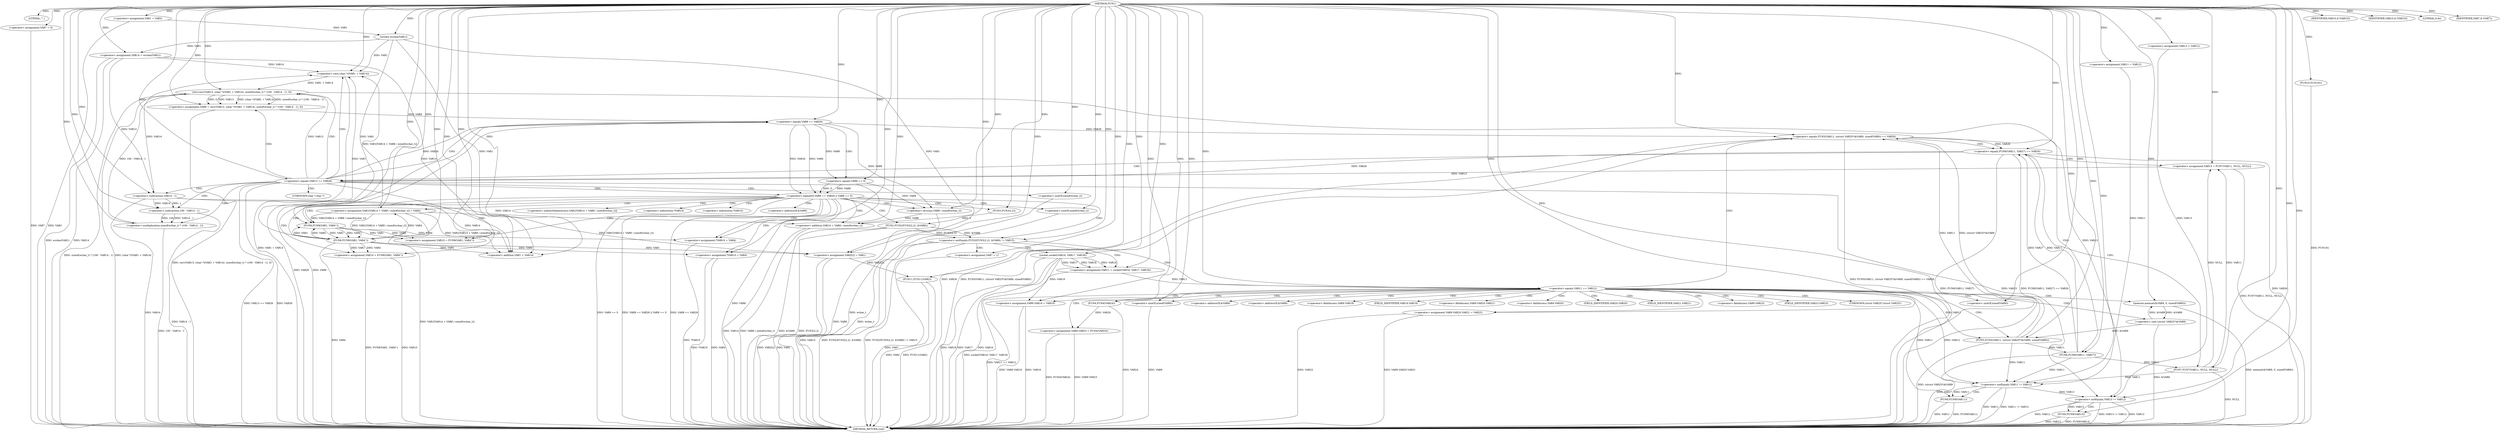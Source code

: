 digraph FUN1 {  
"1000100" [label = "(METHOD,FUN1)" ]
"1000303" [label = "(METHOD_RETURN,void)" ]
"1000104" [label = "(LITERAL,\"\",)" ]
"1000105" [label = "(<operator>.assignment,VAR1 = VAR3)" ]
"1000111" [label = "(<operator>.assignment,VAR7 = 0)" ]
"1000118" [label = "(<operator>.assignment,VAR11 = VAR12)" ]
"1000122" [label = "(<operator>.assignment,VAR13 = VAR12)" ]
"1000126" [label = "(<operator>.assignment,VAR14 = wcslen(VAR1))" ]
"1000128" [label = "(wcslen,wcslen(VAR1))" ]
"1000133" [label = "(<operator>.notEquals,FUN2(FUN3(2,2), &VAR6) != VAR15)" ]
"1000134" [label = "(FUN2,FUN2(FUN3(2,2), &VAR6))" ]
"1000135" [label = "(FUN3,FUN3(2,2))" ]
"1000143" [label = "(<operator>.assignment,VAR7 = 1)" ]
"1000146" [label = "(<operator>.assignment,VAR11 = socket(VAR16, VAR17, VAR18))" ]
"1000148" [label = "(socket,socket(VAR16, VAR17, VAR18))" ]
"1000153" [label = "(<operator>.equals,VAR11 == VAR12)" ]
"1000158" [label = "(memset,memset(&VAR9, 0, sizeof(VAR9)))" ]
"1000162" [label = "(<operator>.sizeOf,sizeof(VAR9))" ]
"1000164" [label = "(<operator>.assignment,VAR9.VAR19 = VAR16)" ]
"1000169" [label = "(<operator>.assignment,VAR9.VAR20.VAR21 = VAR22)" ]
"1000176" [label = "(<operator>.assignment,VAR9.VAR23 = FUN4(VAR24))" ]
"1000180" [label = "(FUN4,FUN4(VAR24))" ]
"1000183" [label = "(<operator>.equals,FUN5(VAR11, (struct VAR25*)&VAR9, sizeof(VAR9)) == VAR26)" ]
"1000184" [label = "(FUN5,FUN5(VAR11, (struct VAR25*)&VAR9, sizeof(VAR9)))" ]
"1000186" [label = "(<operator>.cast,(struct VAR25*)&VAR9)" ]
"1000190" [label = "(<operator>.sizeOf,sizeof(VAR9))" ]
"1000196" [label = "(<operator>.equals,FUN6(VAR11, VAR27) == VAR26)" ]
"1000197" [label = "(FUN6,FUN6(VAR11, VAR27))" ]
"1000203" [label = "(<operator>.assignment,VAR13 = FUN7(VAR11, NULL, NULL))" ]
"1000205" [label = "(FUN7,FUN7(VAR11, NULL, NULL))" ]
"1000210" [label = "(<operator>.equals,VAR13 == VAR26)" ]
"1000215" [label = "(<operator>.assignment,VAR8 = recv(VAR13, (char *)(VAR1 + VAR14), sizeof(wchar_t) * (100 - VAR14 - 1), 0))" ]
"1000217" [label = "(recv,recv(VAR13, (char *)(VAR1 + VAR14), sizeof(wchar_t) * (100 - VAR14 - 1), 0))" ]
"1000219" [label = "(<operator>.cast,(char *)(VAR1 + VAR14))" ]
"1000221" [label = "(<operator>.addition,VAR1 + VAR14)" ]
"1000224" [label = "(<operator>.multiplication,sizeof(wchar_t) * (100 - VAR14 - 1))" ]
"1000225" [label = "(<operator>.sizeOf,sizeof(wchar_t))" ]
"1000227" [label = "(<operator>.subtraction,100 - VAR14 - 1)" ]
"1000229" [label = "(<operator>.subtraction,VAR14 - 1)" ]
"1000234" [label = "(<operator>.logicalOr,VAR8 == VAR26 || VAR8 == 0)" ]
"1000235" [label = "(<operator>.equals,VAR8 == VAR26)" ]
"1000238" [label = "(<operator>.equals,VAR8 == 0)" ]
"1000243" [label = "(<operator>.assignment,VAR1[VAR14 + VAR8 / sizeof(wchar_t)] = VAR4)" ]
"1000246" [label = "(<operator>.addition,VAR14 + VAR8 / sizeof(wchar_t))" ]
"1000248" [label = "(<operator>.division,VAR8 / sizeof(wchar_t))" ]
"1000250" [label = "(<operator>.sizeOf,sizeof(wchar_t))" ]
"1000253" [label = "(<operator>.assignment,VAR10 = FUN8(VAR1, VAR4''))" ]
"1000255" [label = "(FUN8,FUN8(VAR1, VAR4''))" ]
"1000259" [label = "(IDENTIFIER,VAR10,if (VAR10))" ]
"1000261" [label = "(<operator>.assignment,*VAR10 = VAR4)" ]
"1000265" [label = "(<operator>.assignment,VAR10 = FUN8(VAR1, VAR4''))" ]
"1000267" [label = "(FUN8,FUN8(VAR1, VAR4''))" ]
"1000271" [label = "(IDENTIFIER,VAR10,if (VAR10))" ]
"1000273" [label = "(<operator>.assignment,*VAR10 = VAR4)" ]
"1000277" [label = "(LITERAL,0,do)" ]
"1000279" [label = "(<operator>.notEquals,VAR11 != VAR12)" ]
"1000283" [label = "(FUN9,FUN9(VAR11))" ]
"1000286" [label = "(<operator>.notEquals,VAR13 != VAR12)" ]
"1000290" [label = "(FUN9,FUN9(VAR13))" ]
"1000293" [label = "(IDENTIFIER,VAR7,if (VAR7))" ]
"1000295" [label = "(FUN10,FUN10())" ]
"1000296" [label = "(<operator>.assignment,VAR2[2] = VAR1)" ]
"1000301" [label = "(FUN11,FUN11(VAR2))" ]
"1000138" [label = "(<operator>.addressOf,&VAR6)" ]
"1000159" [label = "(<operator>.addressOf,&VAR9)" ]
"1000165" [label = "(<operator>.fieldAccess,VAR9.VAR19)" ]
"1000167" [label = "(FIELD_IDENTIFIER,VAR19,VAR19)" ]
"1000170" [label = "(<operator>.fieldAccess,VAR9.VAR20.VAR21)" ]
"1000171" [label = "(<operator>.fieldAccess,VAR9.VAR20)" ]
"1000173" [label = "(FIELD_IDENTIFIER,VAR20,VAR20)" ]
"1000174" [label = "(FIELD_IDENTIFIER,VAR21,VAR21)" ]
"1000177" [label = "(<operator>.fieldAccess,VAR9.VAR23)" ]
"1000179" [label = "(FIELD_IDENTIFIER,VAR23,VAR23)" ]
"1000187" [label = "(UNKNOWN,struct VAR25*,struct VAR25*)" ]
"1000188" [label = "(<operator>.addressOf,&VAR9)" ]
"1000220" [label = "(UNKNOWN,char *,char *)" ]
"1000244" [label = "(<operator>.indirectIndexAccess,VAR1[VAR14 + VAR8 / sizeof(wchar_t)])" ]
"1000262" [label = "(<operator>.indirection,*VAR10)" ]
"1000274" [label = "(<operator>.indirection,*VAR10)" ]
  "1000235" -> "1000303"  [ label = "DDG: VAR26"] 
  "1000134" -> "1000303"  [ label = "DDG: FUN3(2,2)"] 
  "1000203" -> "1000303"  [ label = "DDG: FUN7(VAR11, NULL, NULL)"] 
  "1000186" -> "1000303"  [ label = "DDG: &VAR9"] 
  "1000246" -> "1000303"  [ label = "DDG: VAR8 / sizeof(wchar_t)"] 
  "1000164" -> "1000303"  [ label = "DDG: VAR16"] 
  "1000286" -> "1000303"  [ label = "DDG: VAR13 != VAR12"] 
  "1000184" -> "1000303"  [ label = "DDG: (struct VAR25*)&VAR9"] 
  "1000290" -> "1000303"  [ label = "DDG: VAR13"] 
  "1000219" -> "1000303"  [ label = "DDG: VAR1 + VAR14"] 
  "1000250" -> "1000303"  [ label = "DDG: wchar_t"] 
  "1000224" -> "1000303"  [ label = "DDG: 100 - VAR14 - 1"] 
  "1000283" -> "1000303"  [ label = "DDG: VAR11"] 
  "1000210" -> "1000303"  [ label = "DDG: VAR13 == VAR26"] 
  "1000105" -> "1000303"  [ label = "DDG: VAR3"] 
  "1000235" -> "1000303"  [ label = "DDG: VAR8"] 
  "1000148" -> "1000303"  [ label = "DDG: VAR18"] 
  "1000238" -> "1000303"  [ label = "DDG: VAR8"] 
  "1000290" -> "1000303"  [ label = "DDG: FUN9(VAR13)"] 
  "1000234" -> "1000303"  [ label = "DDG: VAR8 == VAR26"] 
  "1000279" -> "1000303"  [ label = "DDG: VAR11"] 
  "1000196" -> "1000303"  [ label = "DDG: VAR26"] 
  "1000286" -> "1000303"  [ label = "DDG: VAR13"] 
  "1000225" -> "1000303"  [ label = "DDG: wchar_t"] 
  "1000217" -> "1000303"  [ label = "DDG: (char *)(VAR1 + VAR14)"] 
  "1000215" -> "1000303"  [ label = "DDG: recv(VAR13, (char *)(VAR1 + VAR14), sizeof(wchar_t) * (100 - VAR14 - 1), 0)"] 
  "1000234" -> "1000303"  [ label = "DDG: VAR8 == 0"] 
  "1000267" -> "1000303"  [ label = "DDG: VAR4"] 
  "1000133" -> "1000303"  [ label = "DDG: VAR15"] 
  "1000183" -> "1000303"  [ label = "DDG: FUN5(VAR11, (struct VAR25*)&VAR9, sizeof(VAR9))"] 
  "1000227" -> "1000303"  [ label = "DDG: VAR14 - 1"] 
  "1000158" -> "1000303"  [ label = "DDG: memset(&VAR9, 0, sizeof(VAR9))"] 
  "1000143" -> "1000303"  [ label = "DDG: VAR7"] 
  "1000265" -> "1000303"  [ label = "DDG: FUN8(VAR1, VAR4'')"] 
  "1000133" -> "1000303"  [ label = "DDG: FUN2(FUN3(2,2), &VAR6)"] 
  "1000180" -> "1000303"  [ label = "DDG: VAR24"] 
  "1000301" -> "1000303"  [ label = "DDG: FUN11(VAR2)"] 
  "1000190" -> "1000303"  [ label = "DDG: VAR9"] 
  "1000273" -> "1000303"  [ label = "DDG: *VAR10"] 
  "1000176" -> "1000303"  [ label = "DDG: FUN4(VAR24)"] 
  "1000205" -> "1000303"  [ label = "DDG: NULL"] 
  "1000148" -> "1000303"  [ label = "DDG: VAR16"] 
  "1000146" -> "1000303"  [ label = "DDG: socket(VAR16, VAR17, VAR18)"] 
  "1000126" -> "1000303"  [ label = "DDG: VAR14"] 
  "1000265" -> "1000303"  [ label = "DDG: VAR10"] 
  "1000153" -> "1000303"  [ label = "DDG: VAR11 == VAR12"] 
  "1000301" -> "1000303"  [ label = "DDG: VAR2"] 
  "1000273" -> "1000303"  [ label = "DDG: VAR4"] 
  "1000296" -> "1000303"  [ label = "DDG: VAR1"] 
  "1000133" -> "1000303"  [ label = "DDG: FUN2(FUN3(2,2), &VAR6) != VAR15"] 
  "1000111" -> "1000303"  [ label = "DDG: VAR7"] 
  "1000210" -> "1000303"  [ label = "DDG: VAR26"] 
  "1000296" -> "1000303"  [ label = "DDG: VAR2[2]"] 
  "1000261" -> "1000303"  [ label = "DDG: *VAR10"] 
  "1000295" -> "1000303"  [ label = "DDG: FUN10()"] 
  "1000196" -> "1000303"  [ label = "DDG: FUN6(VAR11, VAR27)"] 
  "1000197" -> "1000303"  [ label = "DDG: VAR27"] 
  "1000234" -> "1000303"  [ label = "DDG: VAR8 == VAR26 || VAR8 == 0"] 
  "1000286" -> "1000303"  [ label = "DDG: VAR12"] 
  "1000229" -> "1000303"  [ label = "DDG: VAR14"] 
  "1000176" -> "1000303"  [ label = "DDG: VAR9.VAR23"] 
  "1000243" -> "1000303"  [ label = "DDG: VAR1[VAR14 + VAR8 / sizeof(wchar_t)]"] 
  "1000169" -> "1000303"  [ label = "DDG: VAR9.VAR20.VAR21"] 
  "1000148" -> "1000303"  [ label = "DDG: VAR17"] 
  "1000126" -> "1000303"  [ label = "DDG: wcslen(VAR1)"] 
  "1000134" -> "1000303"  [ label = "DDG: &VAR6"] 
  "1000196" -> "1000303"  [ label = "DDG: FUN6(VAR11, VAR27) == VAR26"] 
  "1000283" -> "1000303"  [ label = "DDG: FUN9(VAR11)"] 
  "1000279" -> "1000303"  [ label = "DDG: VAR11 != VAR12"] 
  "1000183" -> "1000303"  [ label = "DDG: FUN5(VAR11, (struct VAR25*)&VAR9, sizeof(VAR9)) == VAR26"] 
  "1000183" -> "1000303"  [ label = "DDG: VAR26"] 
  "1000169" -> "1000303"  [ label = "DDG: VAR22"] 
  "1000246" -> "1000303"  [ label = "DDG: VAR14"] 
  "1000248" -> "1000303"  [ label = "DDG: VAR8"] 
  "1000217" -> "1000303"  [ label = "DDG: sizeof(wchar_t) * (100 - VAR14 - 1)"] 
  "1000164" -> "1000303"  [ label = "DDG: VAR9.VAR19"] 
  "1000100" -> "1000104"  [ label = "DDG: "] 
  "1000100" -> "1000105"  [ label = "DDG: "] 
  "1000100" -> "1000111"  [ label = "DDG: "] 
  "1000100" -> "1000118"  [ label = "DDG: "] 
  "1000100" -> "1000122"  [ label = "DDG: "] 
  "1000128" -> "1000126"  [ label = "DDG: VAR1"] 
  "1000100" -> "1000126"  [ label = "DDG: "] 
  "1000105" -> "1000128"  [ label = "DDG: VAR1"] 
  "1000100" -> "1000128"  [ label = "DDG: "] 
  "1000134" -> "1000133"  [ label = "DDG: FUN3(2,2)"] 
  "1000134" -> "1000133"  [ label = "DDG: &VAR6"] 
  "1000135" -> "1000134"  [ label = "DDG: 2"] 
  "1000100" -> "1000135"  [ label = "DDG: "] 
  "1000100" -> "1000133"  [ label = "DDG: "] 
  "1000100" -> "1000143"  [ label = "DDG: "] 
  "1000148" -> "1000146"  [ label = "DDG: VAR16"] 
  "1000148" -> "1000146"  [ label = "DDG: VAR17"] 
  "1000148" -> "1000146"  [ label = "DDG: VAR18"] 
  "1000100" -> "1000146"  [ label = "DDG: "] 
  "1000100" -> "1000148"  [ label = "DDG: "] 
  "1000146" -> "1000153"  [ label = "DDG: VAR11"] 
  "1000100" -> "1000153"  [ label = "DDG: "] 
  "1000186" -> "1000158"  [ label = "DDG: &VAR9"] 
  "1000100" -> "1000158"  [ label = "DDG: "] 
  "1000100" -> "1000162"  [ label = "DDG: "] 
  "1000148" -> "1000164"  [ label = "DDG: VAR16"] 
  "1000100" -> "1000164"  [ label = "DDG: "] 
  "1000100" -> "1000169"  [ label = "DDG: "] 
  "1000180" -> "1000176"  [ label = "DDG: VAR24"] 
  "1000100" -> "1000180"  [ label = "DDG: "] 
  "1000184" -> "1000183"  [ label = "DDG: VAR11"] 
  "1000184" -> "1000183"  [ label = "DDG: (struct VAR25*)&VAR9"] 
  "1000153" -> "1000184"  [ label = "DDG: VAR11"] 
  "1000100" -> "1000184"  [ label = "DDG: "] 
  "1000186" -> "1000184"  [ label = "DDG: &VAR9"] 
  "1000158" -> "1000186"  [ label = "DDG: &VAR9"] 
  "1000100" -> "1000190"  [ label = "DDG: "] 
  "1000235" -> "1000183"  [ label = "DDG: VAR26"] 
  "1000100" -> "1000183"  [ label = "DDG: "] 
  "1000197" -> "1000196"  [ label = "DDG: VAR11"] 
  "1000197" -> "1000196"  [ label = "DDG: VAR27"] 
  "1000184" -> "1000197"  [ label = "DDG: VAR11"] 
  "1000100" -> "1000197"  [ label = "DDG: "] 
  "1000183" -> "1000196"  [ label = "DDG: VAR26"] 
  "1000100" -> "1000196"  [ label = "DDG: "] 
  "1000205" -> "1000203"  [ label = "DDG: VAR11"] 
  "1000205" -> "1000203"  [ label = "DDG: NULL"] 
  "1000100" -> "1000203"  [ label = "DDG: "] 
  "1000197" -> "1000205"  [ label = "DDG: VAR11"] 
  "1000100" -> "1000205"  [ label = "DDG: "] 
  "1000203" -> "1000210"  [ label = "DDG: VAR13"] 
  "1000100" -> "1000210"  [ label = "DDG: "] 
  "1000196" -> "1000210"  [ label = "DDG: VAR26"] 
  "1000217" -> "1000215"  [ label = "DDG: VAR13"] 
  "1000217" -> "1000215"  [ label = "DDG: (char *)(VAR1 + VAR14)"] 
  "1000217" -> "1000215"  [ label = "DDG: sizeof(wchar_t) * (100 - VAR14 - 1)"] 
  "1000217" -> "1000215"  [ label = "DDG: 0"] 
  "1000100" -> "1000215"  [ label = "DDG: "] 
  "1000210" -> "1000217"  [ label = "DDG: VAR13"] 
  "1000100" -> "1000217"  [ label = "DDG: "] 
  "1000219" -> "1000217"  [ label = "DDG: VAR1 + VAR14"] 
  "1000243" -> "1000219"  [ label = "DDG: VAR1[VAR14 + VAR8 / sizeof(wchar_t)]"] 
  "1000267" -> "1000219"  [ label = "DDG: VAR1"] 
  "1000128" -> "1000219"  [ label = "DDG: VAR1"] 
  "1000100" -> "1000219"  [ label = "DDG: "] 
  "1000126" -> "1000219"  [ label = "DDG: VAR14"] 
  "1000229" -> "1000219"  [ label = "DDG: VAR14"] 
  "1000243" -> "1000221"  [ label = "DDG: VAR1[VAR14 + VAR8 / sizeof(wchar_t)]"] 
  "1000267" -> "1000221"  [ label = "DDG: VAR1"] 
  "1000128" -> "1000221"  [ label = "DDG: VAR1"] 
  "1000100" -> "1000221"  [ label = "DDG: "] 
  "1000126" -> "1000221"  [ label = "DDG: VAR14"] 
  "1000229" -> "1000221"  [ label = "DDG: VAR14"] 
  "1000224" -> "1000217"  [ label = "DDG: 100 - VAR14 - 1"] 
  "1000100" -> "1000224"  [ label = "DDG: "] 
  "1000100" -> "1000225"  [ label = "DDG: "] 
  "1000227" -> "1000224"  [ label = "DDG: 100"] 
  "1000227" -> "1000224"  [ label = "DDG: VAR14 - 1"] 
  "1000100" -> "1000227"  [ label = "DDG: "] 
  "1000229" -> "1000227"  [ label = "DDG: VAR14"] 
  "1000229" -> "1000227"  [ label = "DDG: 1"] 
  "1000100" -> "1000229"  [ label = "DDG: "] 
  "1000126" -> "1000229"  [ label = "DDG: VAR14"] 
  "1000235" -> "1000234"  [ label = "DDG: VAR8"] 
  "1000235" -> "1000234"  [ label = "DDG: VAR26"] 
  "1000215" -> "1000235"  [ label = "DDG: VAR8"] 
  "1000100" -> "1000235"  [ label = "DDG: "] 
  "1000210" -> "1000235"  [ label = "DDG: VAR26"] 
  "1000238" -> "1000234"  [ label = "DDG: VAR8"] 
  "1000238" -> "1000234"  [ label = "DDG: 0"] 
  "1000235" -> "1000238"  [ label = "DDG: VAR8"] 
  "1000100" -> "1000238"  [ label = "DDG: "] 
  "1000267" -> "1000243"  [ label = "DDG: VAR4"] 
  "1000100" -> "1000243"  [ label = "DDG: "] 
  "1000229" -> "1000246"  [ label = "DDG: VAR14"] 
  "1000100" -> "1000246"  [ label = "DDG: "] 
  "1000248" -> "1000246"  [ label = "DDG: VAR8"] 
  "1000235" -> "1000248"  [ label = "DDG: VAR8"] 
  "1000238" -> "1000248"  [ label = "DDG: VAR8"] 
  "1000100" -> "1000248"  [ label = "DDG: "] 
  "1000100" -> "1000250"  [ label = "DDG: "] 
  "1000255" -> "1000253"  [ label = "DDG: VAR1"] 
  "1000255" -> "1000253"  [ label = "DDG: VAR4"] 
  "1000100" -> "1000253"  [ label = "DDG: "] 
  "1000243" -> "1000255"  [ label = "DDG: VAR1[VAR14 + VAR8 / sizeof(wchar_t)]"] 
  "1000100" -> "1000255"  [ label = "DDG: "] 
  "1000267" -> "1000255"  [ label = "DDG: VAR1"] 
  "1000128" -> "1000255"  [ label = "DDG: VAR1"] 
  "1000267" -> "1000255"  [ label = "DDG: VAR4"] 
  "1000100" -> "1000259"  [ label = "DDG: "] 
  "1000255" -> "1000261"  [ label = "DDG: VAR4"] 
  "1000100" -> "1000261"  [ label = "DDG: "] 
  "1000267" -> "1000265"  [ label = "DDG: VAR1"] 
  "1000267" -> "1000265"  [ label = "DDG: VAR4"] 
  "1000100" -> "1000265"  [ label = "DDG: "] 
  "1000243" -> "1000267"  [ label = "DDG: VAR1[VAR14 + VAR8 / sizeof(wchar_t)]"] 
  "1000255" -> "1000267"  [ label = "DDG: VAR1"] 
  "1000100" -> "1000267"  [ label = "DDG: "] 
  "1000255" -> "1000267"  [ label = "DDG: VAR4"] 
  "1000100" -> "1000271"  [ label = "DDG: "] 
  "1000267" -> "1000273"  [ label = "DDG: VAR4"] 
  "1000100" -> "1000273"  [ label = "DDG: "] 
  "1000100" -> "1000277"  [ label = "DDG: "] 
  "1000184" -> "1000279"  [ label = "DDG: VAR11"] 
  "1000205" -> "1000279"  [ label = "DDG: VAR11"] 
  "1000153" -> "1000279"  [ label = "DDG: VAR11"] 
  "1000118" -> "1000279"  [ label = "DDG: VAR11"] 
  "1000197" -> "1000279"  [ label = "DDG: VAR11"] 
  "1000100" -> "1000279"  [ label = "DDG: "] 
  "1000153" -> "1000279"  [ label = "DDG: VAR12"] 
  "1000279" -> "1000283"  [ label = "DDG: VAR11"] 
  "1000100" -> "1000283"  [ label = "DDG: "] 
  "1000122" -> "1000286"  [ label = "DDG: VAR13"] 
  "1000217" -> "1000286"  [ label = "DDG: VAR13"] 
  "1000210" -> "1000286"  [ label = "DDG: VAR13"] 
  "1000100" -> "1000286"  [ label = "DDG: "] 
  "1000279" -> "1000286"  [ label = "DDG: VAR12"] 
  "1000286" -> "1000290"  [ label = "DDG: VAR13"] 
  "1000100" -> "1000290"  [ label = "DDG: "] 
  "1000100" -> "1000293"  [ label = "DDG: "] 
  "1000100" -> "1000295"  [ label = "DDG: "] 
  "1000243" -> "1000296"  [ label = "DDG: VAR1[VAR14 + VAR8 / sizeof(wchar_t)]"] 
  "1000267" -> "1000296"  [ label = "DDG: VAR1"] 
  "1000128" -> "1000296"  [ label = "DDG: VAR1"] 
  "1000100" -> "1000296"  [ label = "DDG: "] 
  "1000296" -> "1000301"  [ label = "DDG: VAR2[2]"] 
  "1000100" -> "1000301"  [ label = "DDG: "] 
  "1000133" -> "1000148"  [ label = "CDG: "] 
  "1000133" -> "1000146"  [ label = "CDG: "] 
  "1000133" -> "1000153"  [ label = "CDG: "] 
  "1000133" -> "1000143"  [ label = "CDG: "] 
  "1000153" -> "1000164"  [ label = "CDG: "] 
  "1000153" -> "1000174"  [ label = "CDG: "] 
  "1000153" -> "1000180"  [ label = "CDG: "] 
  "1000153" -> "1000183"  [ label = "CDG: "] 
  "1000153" -> "1000165"  [ label = "CDG: "] 
  "1000153" -> "1000188"  [ label = "CDG: "] 
  "1000153" -> "1000190"  [ label = "CDG: "] 
  "1000153" -> "1000167"  [ label = "CDG: "] 
  "1000153" -> "1000179"  [ label = "CDG: "] 
  "1000153" -> "1000176"  [ label = "CDG: "] 
  "1000153" -> "1000187"  [ label = "CDG: "] 
  "1000153" -> "1000186"  [ label = "CDG: "] 
  "1000153" -> "1000169"  [ label = "CDG: "] 
  "1000153" -> "1000159"  [ label = "CDG: "] 
  "1000153" -> "1000173"  [ label = "CDG: "] 
  "1000153" -> "1000158"  [ label = "CDG: "] 
  "1000153" -> "1000170"  [ label = "CDG: "] 
  "1000153" -> "1000171"  [ label = "CDG: "] 
  "1000153" -> "1000184"  [ label = "CDG: "] 
  "1000153" -> "1000177"  [ label = "CDG: "] 
  "1000153" -> "1000162"  [ label = "CDG: "] 
  "1000183" -> "1000197"  [ label = "CDG: "] 
  "1000183" -> "1000196"  [ label = "CDG: "] 
  "1000196" -> "1000210"  [ label = "CDG: "] 
  "1000196" -> "1000203"  [ label = "CDG: "] 
  "1000196" -> "1000205"  [ label = "CDG: "] 
  "1000210" -> "1000221"  [ label = "CDG: "] 
  "1000210" -> "1000227"  [ label = "CDG: "] 
  "1000210" -> "1000219"  [ label = "CDG: "] 
  "1000210" -> "1000235"  [ label = "CDG: "] 
  "1000210" -> "1000220"  [ label = "CDG: "] 
  "1000210" -> "1000224"  [ label = "CDG: "] 
  "1000210" -> "1000217"  [ label = "CDG: "] 
  "1000210" -> "1000229"  [ label = "CDG: "] 
  "1000210" -> "1000215"  [ label = "CDG: "] 
  "1000210" -> "1000234"  [ label = "CDG: "] 
  "1000210" -> "1000225"  [ label = "CDG: "] 
  "1000234" -> "1000255"  [ label = "CDG: "] 
  "1000234" -> "1000243"  [ label = "CDG: "] 
  "1000234" -> "1000244"  [ label = "CDG: "] 
  "1000234" -> "1000250"  [ label = "CDG: "] 
  "1000234" -> "1000248"  [ label = "CDG: "] 
  "1000234" -> "1000246"  [ label = "CDG: "] 
  "1000234" -> "1000265"  [ label = "CDG: "] 
  "1000234" -> "1000253"  [ label = "CDG: "] 
  "1000234" -> "1000267"  [ label = "CDG: "] 
  "1000234" -> "1000133"  [ label = "CDG: "] 
  "1000234" -> "1000138"  [ label = "CDG: "] 
  "1000234" -> "1000135"  [ label = "CDG: "] 
  "1000234" -> "1000134"  [ label = "CDG: "] 
  "1000234" -> "1000261"  [ label = "CDG: "] 
  "1000234" -> "1000262"  [ label = "CDG: "] 
  "1000234" -> "1000274"  [ label = "CDG: "] 
  "1000234" -> "1000273"  [ label = "CDG: "] 
  "1000235" -> "1000238"  [ label = "CDG: "] 
  "1000279" -> "1000283"  [ label = "CDG: "] 
  "1000286" -> "1000290"  [ label = "CDG: "] 
}
